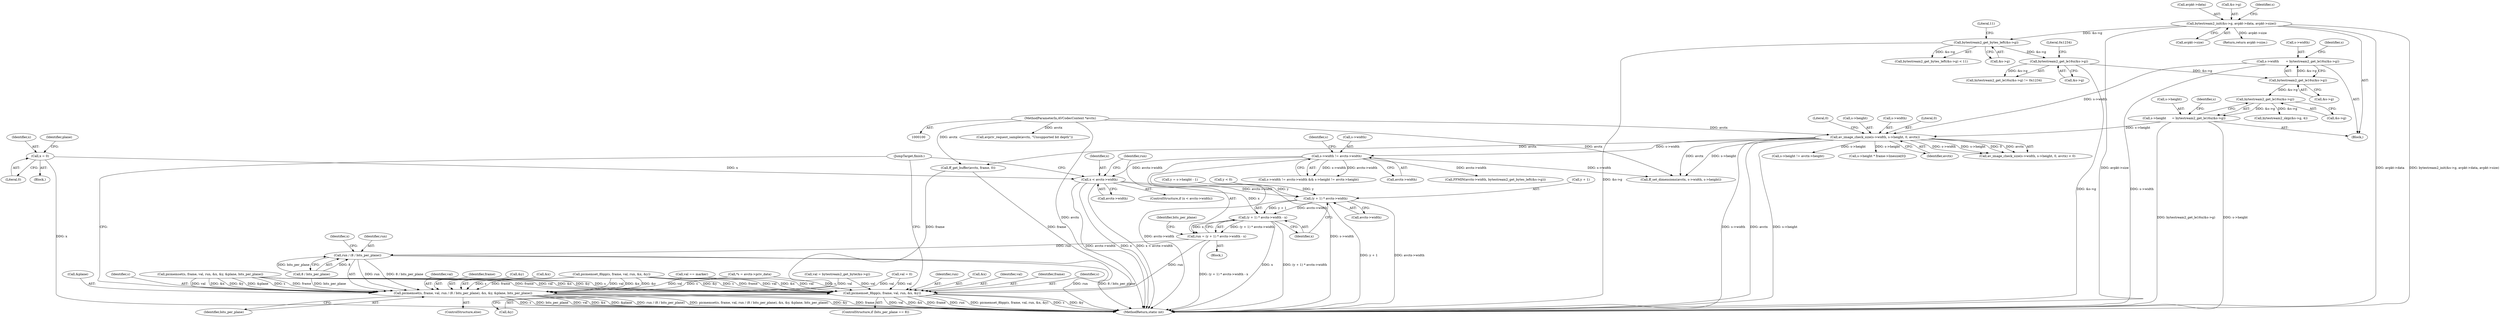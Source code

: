 digraph "0_FFmpeg_8c2ea3030af7b40a3c4275696fb5c76cdb80950a@pointer" {
"1000821" [label="(Call,x < avctx->width)"];
"1000670" [label="(Call,x = 0)"];
"1000313" [label="(Call,s->width != avctx->width)"];
"1000298" [label="(Call,av_image_check_size(s->width, s->height, 0, avctx))"];
"1000161" [label="(Call,s->width       = bytestream2_get_le16u(&s->g))"];
"1000165" [label="(Call,bytestream2_get_le16u(&s->g))"];
"1000153" [label="(Call,bytestream2_get_le16u(&s->g))"];
"1000143" [label="(Call,bytestream2_get_bytes_left(&s->g))"];
"1000130" [label="(Call,bytestream2_init(&s->g, avpkt->data, avpkt->size))"];
"1000170" [label="(Call,s->height      = bytestream2_get_le16u(&s->g))"];
"1000174" [label="(Call,bytestream2_get_le16u(&s->g))"];
"1000101" [label="(MethodParameterIn,AVCodecContext *avctx)"];
"1000831" [label="(Call,(y + 1) * avctx->width)"];
"1000830" [label="(Call,(y + 1) * avctx->width - x)"];
"1000828" [label="(Call,run = (y + 1) * avctx->width - x)"];
"1000843" [label="(Call,picmemset_8bpp(s, frame, val, run, &x, &y))"];
"1000857" [label="(Call,run / (8 / bits_per_plane))"];
"1000853" [label="(Call,picmemset(s, frame, val, run / (8 / bits_per_plane), &x, &y, &plane, bits_per_plane))"];
"1000830" [label="(Call,(y + 1) * avctx->width - x)"];
"1000858" [label="(Identifier,run)"];
"1000856" [label="(Identifier,val)"];
"1000670" [label="(Call,x = 0)"];
"1000298" [label="(Call,av_image_check_size(s->width, s->height, 0, avctx))"];
"1000105" [label="(Block,)"];
"1000174" [label="(Call,bytestream2_get_le16u(&s->g))"];
"1000302" [label="(Call,s->height)"];
"1000931" [label="(MethodReturn,static int)"];
"1000107" [label="(Call,*s = avctx->priv_data)"];
"1000674" [label="(Identifier,plane)"];
"1000820" [label="(ControlStructure,if (x < avctx->width))"];
"1000138" [label="(Call,avpkt->size)"];
"1000656" [label="(Call,y = s->height - 1)"];
"1000179" [label="(Call,bytestream2_skip(&s->g, 4))"];
"1000843" [label="(Call,picmemset_8bpp(s, frame, val, run, &x, &y))"];
"1000148" [label="(Literal,11)"];
"1000154" [label="(Call,&s->g)"];
"1000855" [label="(Identifier,frame)"];
"1000306" [label="(Identifier,avctx)"];
"1000142" [label="(Call,bytestream2_get_bytes_left(&s->g) < 11)"];
"1000322" [label="(Identifier,s)"];
"1000297" [label="(Call,av_image_check_size(s->width, s->height, 0, avctx) < 0)"];
"1000317" [label="(Call,avctx->width)"];
"1000864" [label="(Call,&y)"];
"1000172" [label="(Identifier,s)"];
"1000847" [label="(Identifier,run)"];
"1000312" [label="(Call,s->width != avctx->width && s->height != avctx->height)"];
"1000226" [label="(Call,avpriv_request_sample(avctx, \"Unsupported bit depth\"))"];
"1000166" [label="(Call,&s->g)"];
"1000808" [label="(Call,picmemset(s, frame, val, run, &x, &y, &plane, bits_per_plane))"];
"1000299" [label="(Call,s->width)"];
"1000839" [label="(ControlStructure,if (bits_per_plane == 8))"];
"1000671" [label="(Identifier,x)"];
"1000823" [label="(Call,avctx->width)"];
"1000868" [label="(Identifier,bits_per_plane)"];
"1000850" [label="(Call,&y)"];
"1000305" [label="(Literal,0)"];
"1000314" [label="(Call,s->width)"];
"1000826" [label="(Block,)"];
"1000130" [label="(Call,bytestream2_init(&s->g, avpkt->data, avpkt->size))"];
"1000669" [label="(Block,)"];
"1000158" [label="(Literal,0x1234)"];
"1000165" [label="(Call,bytestream2_get_le16u(&s->g))"];
"1000835" [label="(Call,avctx->width)"];
"1000320" [label="(Call,s->height != avctx->height)"];
"1000307" [label="(Literal,0)"];
"1000162" [label="(Call,s->width)"];
"1000171" [label="(Call,s->height)"];
"1000144" [label="(Call,&s->g)"];
"1000852" [label="(ControlStructure,else)"];
"1000313" [label="(Call,s->width != avctx->width)"];
"1000802" [label="(Call,y < 0)"];
"1000832" [label="(Call,y + 1)"];
"1000772" [label="(Call,val = bytestream2_get_byte(&s->g))"];
"1000853" [label="(Call,picmemset(s, frame, val, run / (8 / bits_per_plane), &x, &y, &plane, bits_per_plane))"];
"1000841" [label="(Identifier,bits_per_plane)"];
"1000750" [label="(Call,val == marker)"];
"1000854" [label="(Identifier,s)"];
"1000152" [label="(Call,bytestream2_get_le16u(&s->g) != 0x1234)"];
"1000822" [label="(Identifier,x)"];
"1000348" [label="(Call,ff_get_buffer(avctx, frame, 0))"];
"1000792" [label="(Call,picmemset_8bpp(s, frame, val, run, &x, &y))"];
"1000672" [label="(Literal,0)"];
"1000848" [label="(Call,&x)"];
"1000846" [label="(Identifier,val)"];
"1000153" [label="(Call,bytestream2_get_le16u(&s->g))"];
"1000862" [label="(Call,&x)"];
"1000362" [label="(Call,s->height * frame->linesize[0])"];
"1000821" [label="(Call,x < avctx->width)"];
"1000859" [label="(Call,8 / bits_per_plane)"];
"1000866" [label="(Call,&plane)"];
"1000170" [label="(Call,s->height      = bytestream2_get_le16u(&s->g))"];
"1000175" [label="(Call,&s->g)"];
"1000161" [label="(Call,s->width       = bytestream2_get_le16u(&s->g))"];
"1000863" [label="(Identifier,x)"];
"1000845" [label="(Identifier,frame)"];
"1000829" [label="(Identifier,run)"];
"1000838" [label="(Identifier,x)"];
"1000143" [label="(Call,bytestream2_get_bytes_left(&s->g))"];
"1000653" [label="(Call,val = 0)"];
"1000831" [label="(Call,(y + 1) * avctx->width)"];
"1000135" [label="(Call,avpkt->data)"];
"1000844" [label="(Identifier,s)"];
"1000922" [label="(JumpTarget,finish:)"];
"1000828" [label="(Call,run = (y + 1) * avctx->width - x)"];
"1000330" [label="(Call,ff_set_dimensions(avctx, s->width, s->height))"];
"1000927" [label="(Return,return avpkt->size;)"];
"1000903" [label="(Call,FFMIN(avctx->width, bytestream2_get_bytes_left(&s->g)))"];
"1000131" [label="(Call,&s->g)"];
"1000182" [label="(Identifier,s)"];
"1000857" [label="(Call,run / (8 / bits_per_plane))"];
"1000146" [label="(Identifier,s)"];
"1000101" [label="(MethodParameterIn,AVCodecContext *avctx)"];
"1000821" -> "1000820"  [label="AST: "];
"1000821" -> "1000823"  [label="CFG: "];
"1000822" -> "1000821"  [label="AST: "];
"1000823" -> "1000821"  [label="AST: "];
"1000829" -> "1000821"  [label="CFG: "];
"1000922" -> "1000821"  [label="CFG: "];
"1000821" -> "1000931"  [label="DDG: avctx->width"];
"1000821" -> "1000931"  [label="DDG: x"];
"1000821" -> "1000931"  [label="DDG: x < avctx->width"];
"1000670" -> "1000821"  [label="DDG: x"];
"1000313" -> "1000821"  [label="DDG: avctx->width"];
"1000821" -> "1000831"  [label="DDG: avctx->width"];
"1000821" -> "1000830"  [label="DDG: x"];
"1000670" -> "1000669"  [label="AST: "];
"1000670" -> "1000672"  [label="CFG: "];
"1000671" -> "1000670"  [label="AST: "];
"1000672" -> "1000670"  [label="AST: "];
"1000674" -> "1000670"  [label="CFG: "];
"1000670" -> "1000931"  [label="DDG: x"];
"1000313" -> "1000312"  [label="AST: "];
"1000313" -> "1000317"  [label="CFG: "];
"1000314" -> "1000313"  [label="AST: "];
"1000317" -> "1000313"  [label="AST: "];
"1000322" -> "1000313"  [label="CFG: "];
"1000312" -> "1000313"  [label="CFG: "];
"1000313" -> "1000931"  [label="DDG: s->width"];
"1000313" -> "1000931"  [label="DDG: avctx->width"];
"1000313" -> "1000312"  [label="DDG: s->width"];
"1000313" -> "1000312"  [label="DDG: avctx->width"];
"1000298" -> "1000313"  [label="DDG: s->width"];
"1000313" -> "1000330"  [label="DDG: s->width"];
"1000313" -> "1000903"  [label="DDG: avctx->width"];
"1000298" -> "1000297"  [label="AST: "];
"1000298" -> "1000306"  [label="CFG: "];
"1000299" -> "1000298"  [label="AST: "];
"1000302" -> "1000298"  [label="AST: "];
"1000305" -> "1000298"  [label="AST: "];
"1000306" -> "1000298"  [label="AST: "];
"1000307" -> "1000298"  [label="CFG: "];
"1000298" -> "1000931"  [label="DDG: s->width"];
"1000298" -> "1000931"  [label="DDG: avctx"];
"1000298" -> "1000931"  [label="DDG: s->height"];
"1000298" -> "1000297"  [label="DDG: s->width"];
"1000298" -> "1000297"  [label="DDG: s->height"];
"1000298" -> "1000297"  [label="DDG: 0"];
"1000298" -> "1000297"  [label="DDG: avctx"];
"1000161" -> "1000298"  [label="DDG: s->width"];
"1000170" -> "1000298"  [label="DDG: s->height"];
"1000101" -> "1000298"  [label="DDG: avctx"];
"1000298" -> "1000320"  [label="DDG: s->height"];
"1000298" -> "1000330"  [label="DDG: avctx"];
"1000298" -> "1000330"  [label="DDG: s->height"];
"1000298" -> "1000348"  [label="DDG: avctx"];
"1000298" -> "1000362"  [label="DDG: s->height"];
"1000161" -> "1000105"  [label="AST: "];
"1000161" -> "1000165"  [label="CFG: "];
"1000162" -> "1000161"  [label="AST: "];
"1000165" -> "1000161"  [label="AST: "];
"1000172" -> "1000161"  [label="CFG: "];
"1000161" -> "1000931"  [label="DDG: s->width"];
"1000165" -> "1000161"  [label="DDG: &s->g"];
"1000165" -> "1000166"  [label="CFG: "];
"1000166" -> "1000165"  [label="AST: "];
"1000153" -> "1000165"  [label="DDG: &s->g"];
"1000165" -> "1000174"  [label="DDG: &s->g"];
"1000153" -> "1000152"  [label="AST: "];
"1000153" -> "1000154"  [label="CFG: "];
"1000154" -> "1000153"  [label="AST: "];
"1000158" -> "1000153"  [label="CFG: "];
"1000153" -> "1000931"  [label="DDG: &s->g"];
"1000153" -> "1000152"  [label="DDG: &s->g"];
"1000143" -> "1000153"  [label="DDG: &s->g"];
"1000143" -> "1000142"  [label="AST: "];
"1000143" -> "1000144"  [label="CFG: "];
"1000144" -> "1000143"  [label="AST: "];
"1000148" -> "1000143"  [label="CFG: "];
"1000143" -> "1000931"  [label="DDG: &s->g"];
"1000143" -> "1000142"  [label="DDG: &s->g"];
"1000130" -> "1000143"  [label="DDG: &s->g"];
"1000130" -> "1000105"  [label="AST: "];
"1000130" -> "1000138"  [label="CFG: "];
"1000131" -> "1000130"  [label="AST: "];
"1000135" -> "1000130"  [label="AST: "];
"1000138" -> "1000130"  [label="AST: "];
"1000146" -> "1000130"  [label="CFG: "];
"1000130" -> "1000931"  [label="DDG: bytestream2_init(&s->g, avpkt->data, avpkt->size)"];
"1000130" -> "1000931"  [label="DDG: avpkt->data"];
"1000130" -> "1000931"  [label="DDG: avpkt->size"];
"1000130" -> "1000927"  [label="DDG: avpkt->size"];
"1000170" -> "1000105"  [label="AST: "];
"1000170" -> "1000174"  [label="CFG: "];
"1000171" -> "1000170"  [label="AST: "];
"1000174" -> "1000170"  [label="AST: "];
"1000182" -> "1000170"  [label="CFG: "];
"1000170" -> "1000931"  [label="DDG: s->height"];
"1000170" -> "1000931"  [label="DDG: bytestream2_get_le16u(&s->g)"];
"1000174" -> "1000170"  [label="DDG: &s->g"];
"1000174" -> "1000175"  [label="CFG: "];
"1000175" -> "1000174"  [label="AST: "];
"1000174" -> "1000179"  [label="DDG: &s->g"];
"1000101" -> "1000100"  [label="AST: "];
"1000101" -> "1000931"  [label="DDG: avctx"];
"1000101" -> "1000226"  [label="DDG: avctx"];
"1000101" -> "1000330"  [label="DDG: avctx"];
"1000101" -> "1000348"  [label="DDG: avctx"];
"1000831" -> "1000830"  [label="AST: "];
"1000831" -> "1000835"  [label="CFG: "];
"1000832" -> "1000831"  [label="AST: "];
"1000835" -> "1000831"  [label="AST: "];
"1000838" -> "1000831"  [label="CFG: "];
"1000831" -> "1000931"  [label="DDG: avctx->width"];
"1000831" -> "1000931"  [label="DDG: y + 1"];
"1000831" -> "1000830"  [label="DDG: y + 1"];
"1000831" -> "1000830"  [label="DDG: avctx->width"];
"1000802" -> "1000831"  [label="DDG: y"];
"1000656" -> "1000831"  [label="DDG: y"];
"1000830" -> "1000828"  [label="AST: "];
"1000830" -> "1000838"  [label="CFG: "];
"1000838" -> "1000830"  [label="AST: "];
"1000828" -> "1000830"  [label="CFG: "];
"1000830" -> "1000931"  [label="DDG: x"];
"1000830" -> "1000931"  [label="DDG: (y + 1) * avctx->width"];
"1000830" -> "1000828"  [label="DDG: (y + 1) * avctx->width"];
"1000830" -> "1000828"  [label="DDG: x"];
"1000828" -> "1000826"  [label="AST: "];
"1000829" -> "1000828"  [label="AST: "];
"1000841" -> "1000828"  [label="CFG: "];
"1000828" -> "1000931"  [label="DDG: (y + 1) * avctx->width - x"];
"1000828" -> "1000843"  [label="DDG: run"];
"1000828" -> "1000857"  [label="DDG: run"];
"1000843" -> "1000839"  [label="AST: "];
"1000843" -> "1000850"  [label="CFG: "];
"1000844" -> "1000843"  [label="AST: "];
"1000845" -> "1000843"  [label="AST: "];
"1000846" -> "1000843"  [label="AST: "];
"1000847" -> "1000843"  [label="AST: "];
"1000848" -> "1000843"  [label="AST: "];
"1000850" -> "1000843"  [label="AST: "];
"1000922" -> "1000843"  [label="CFG: "];
"1000843" -> "1000931"  [label="DDG: picmemset_8bpp(s, frame, val, run, &x, &y)"];
"1000843" -> "1000931"  [label="DDG: s"];
"1000843" -> "1000931"  [label="DDG: &y"];
"1000843" -> "1000931"  [label="DDG: val"];
"1000843" -> "1000931"  [label="DDG: &x"];
"1000843" -> "1000931"  [label="DDG: frame"];
"1000843" -> "1000931"  [label="DDG: run"];
"1000107" -> "1000843"  [label="DDG: s"];
"1000792" -> "1000843"  [label="DDG: s"];
"1000792" -> "1000843"  [label="DDG: frame"];
"1000792" -> "1000843"  [label="DDG: val"];
"1000792" -> "1000843"  [label="DDG: &x"];
"1000792" -> "1000843"  [label="DDG: &y"];
"1000808" -> "1000843"  [label="DDG: s"];
"1000808" -> "1000843"  [label="DDG: frame"];
"1000808" -> "1000843"  [label="DDG: val"];
"1000808" -> "1000843"  [label="DDG: &x"];
"1000808" -> "1000843"  [label="DDG: &y"];
"1000348" -> "1000843"  [label="DDG: frame"];
"1000750" -> "1000843"  [label="DDG: val"];
"1000772" -> "1000843"  [label="DDG: val"];
"1000653" -> "1000843"  [label="DDG: val"];
"1000857" -> "1000853"  [label="AST: "];
"1000857" -> "1000859"  [label="CFG: "];
"1000858" -> "1000857"  [label="AST: "];
"1000859" -> "1000857"  [label="AST: "];
"1000863" -> "1000857"  [label="CFG: "];
"1000857" -> "1000931"  [label="DDG: run"];
"1000857" -> "1000931"  [label="DDG: 8 / bits_per_plane"];
"1000857" -> "1000853"  [label="DDG: run"];
"1000857" -> "1000853"  [label="DDG: 8 / bits_per_plane"];
"1000859" -> "1000857"  [label="DDG: 8"];
"1000859" -> "1000857"  [label="DDG: bits_per_plane"];
"1000853" -> "1000852"  [label="AST: "];
"1000853" -> "1000868"  [label="CFG: "];
"1000854" -> "1000853"  [label="AST: "];
"1000855" -> "1000853"  [label="AST: "];
"1000856" -> "1000853"  [label="AST: "];
"1000862" -> "1000853"  [label="AST: "];
"1000864" -> "1000853"  [label="AST: "];
"1000866" -> "1000853"  [label="AST: "];
"1000868" -> "1000853"  [label="AST: "];
"1000922" -> "1000853"  [label="CFG: "];
"1000853" -> "1000931"  [label="DDG: &plane"];
"1000853" -> "1000931"  [label="DDG: run / (8 / bits_per_plane)"];
"1000853" -> "1000931"  [label="DDG: picmemset(s, frame, val, run / (8 / bits_per_plane), &x, &y, &plane, bits_per_plane)"];
"1000853" -> "1000931"  [label="DDG: &y"];
"1000853" -> "1000931"  [label="DDG: frame"];
"1000853" -> "1000931"  [label="DDG: s"];
"1000853" -> "1000931"  [label="DDG: bits_per_plane"];
"1000853" -> "1000931"  [label="DDG: val"];
"1000853" -> "1000931"  [label="DDG: &x"];
"1000107" -> "1000853"  [label="DDG: s"];
"1000792" -> "1000853"  [label="DDG: s"];
"1000792" -> "1000853"  [label="DDG: frame"];
"1000792" -> "1000853"  [label="DDG: val"];
"1000792" -> "1000853"  [label="DDG: &x"];
"1000792" -> "1000853"  [label="DDG: &y"];
"1000808" -> "1000853"  [label="DDG: s"];
"1000808" -> "1000853"  [label="DDG: frame"];
"1000808" -> "1000853"  [label="DDG: val"];
"1000808" -> "1000853"  [label="DDG: &x"];
"1000808" -> "1000853"  [label="DDG: &y"];
"1000808" -> "1000853"  [label="DDG: &plane"];
"1000348" -> "1000853"  [label="DDG: frame"];
"1000750" -> "1000853"  [label="DDG: val"];
"1000772" -> "1000853"  [label="DDG: val"];
"1000653" -> "1000853"  [label="DDG: val"];
"1000859" -> "1000853"  [label="DDG: bits_per_plane"];
}
